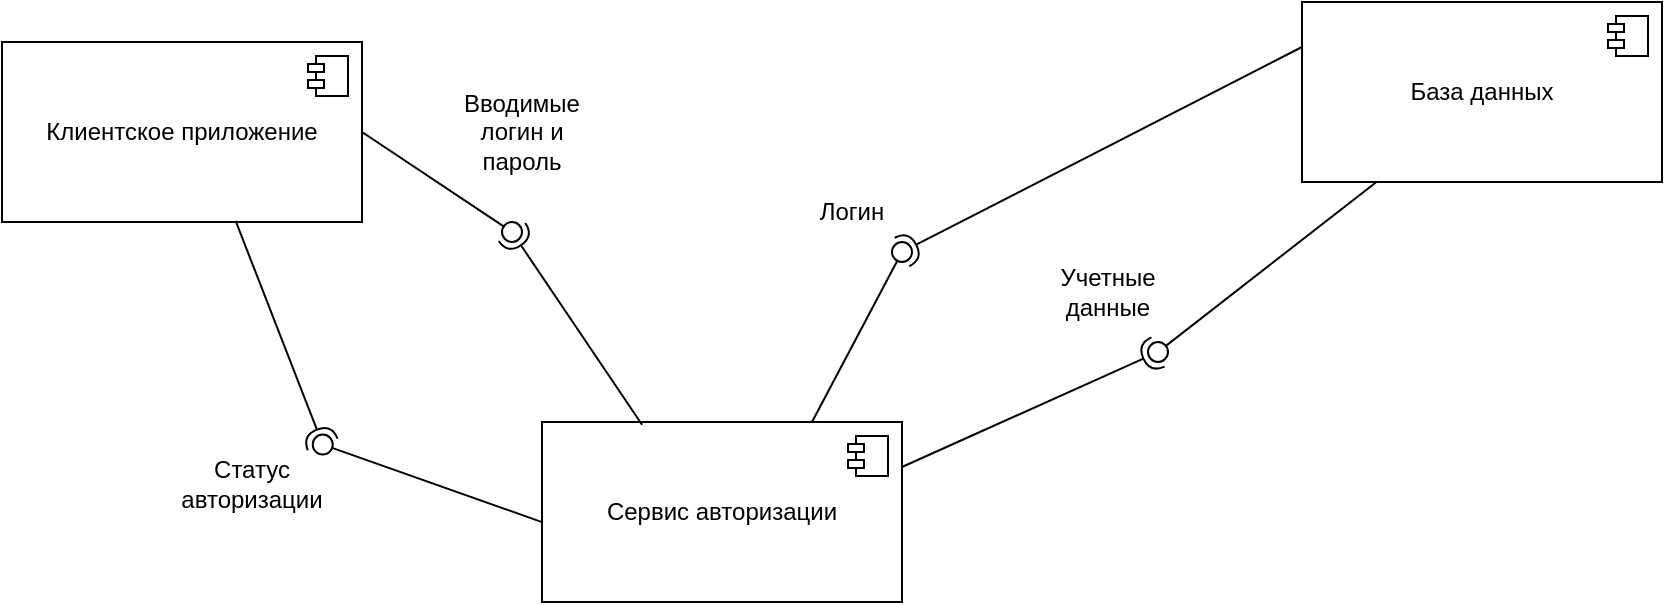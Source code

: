 <mxfile version="22.1.2" type="device">
  <diagram name="Страница — 1" id="00R3lIN3bO4PS_L97c3q">
    <mxGraphModel dx="1873" dy="523" grid="1" gridSize="10" guides="1" tooltips="1" connect="1" arrows="1" fold="1" page="1" pageScale="1" pageWidth="827" pageHeight="1169" math="0" shadow="0">
      <root>
        <mxCell id="0" />
        <mxCell id="1" parent="0" />
        <mxCell id="8vSoMtomyJ-KpTdp_CqP-94" value="Клиентское приложение" style="html=1;dropTarget=0;whiteSpace=wrap;" vertex="1" parent="1">
          <mxGeometry x="-160" y="210" width="180" height="90" as="geometry" />
        </mxCell>
        <mxCell id="8vSoMtomyJ-KpTdp_CqP-95" value="" style="shape=module;jettyWidth=8;jettyHeight=4;" vertex="1" parent="8vSoMtomyJ-KpTdp_CqP-94">
          <mxGeometry x="1" width="20" height="20" relative="1" as="geometry">
            <mxPoint x="-27" y="7" as="offset" />
          </mxGeometry>
        </mxCell>
        <mxCell id="8vSoMtomyJ-KpTdp_CqP-96" value="Сервис авторизации" style="html=1;dropTarget=0;whiteSpace=wrap;" vertex="1" parent="1">
          <mxGeometry x="110" y="400" width="180" height="90" as="geometry" />
        </mxCell>
        <mxCell id="8vSoMtomyJ-KpTdp_CqP-97" value="" style="shape=module;jettyWidth=8;jettyHeight=4;" vertex="1" parent="8vSoMtomyJ-KpTdp_CqP-96">
          <mxGeometry x="1" width="20" height="20" relative="1" as="geometry">
            <mxPoint x="-27" y="7" as="offset" />
          </mxGeometry>
        </mxCell>
        <mxCell id="8vSoMtomyJ-KpTdp_CqP-98" value="База данных" style="html=1;dropTarget=0;whiteSpace=wrap;" vertex="1" parent="1">
          <mxGeometry x="490" y="190" width="180" height="90" as="geometry" />
        </mxCell>
        <mxCell id="8vSoMtomyJ-KpTdp_CqP-99" value="" style="shape=module;jettyWidth=8;jettyHeight=4;" vertex="1" parent="8vSoMtomyJ-KpTdp_CqP-98">
          <mxGeometry x="1" width="20" height="20" relative="1" as="geometry">
            <mxPoint x="-27" y="7" as="offset" />
          </mxGeometry>
        </mxCell>
        <mxCell id="8vSoMtomyJ-KpTdp_CqP-102" value="" style="rounded=0;orthogonalLoop=1;jettySize=auto;html=1;endArrow=halfCircle;endFill=0;endSize=6;strokeWidth=1;sketch=0;exitX=0.278;exitY=0.015;exitDx=0;exitDy=0;exitPerimeter=0;" edge="1" target="8vSoMtomyJ-KpTdp_CqP-104" parent="1" source="8vSoMtomyJ-KpTdp_CqP-96">
          <mxGeometry relative="1" as="geometry">
            <mxPoint x="250" y="335" as="sourcePoint" />
          </mxGeometry>
        </mxCell>
        <mxCell id="8vSoMtomyJ-KpTdp_CqP-103" value="" style="rounded=0;orthogonalLoop=1;jettySize=auto;html=1;endArrow=oval;endFill=0;sketch=0;sourcePerimeterSpacing=0;targetPerimeterSpacing=0;endSize=10;exitX=1;exitY=0.5;exitDx=0;exitDy=0;" edge="1" target="8vSoMtomyJ-KpTdp_CqP-104" parent="1" source="8vSoMtomyJ-KpTdp_CqP-94">
          <mxGeometry relative="1" as="geometry">
            <mxPoint x="210" y="335" as="sourcePoint" />
          </mxGeometry>
        </mxCell>
        <mxCell id="8vSoMtomyJ-KpTdp_CqP-104" value="" style="ellipse;whiteSpace=wrap;html=1;align=center;aspect=fixed;fillColor=none;strokeColor=none;resizable=0;perimeter=centerPerimeter;rotatable=0;allowArrows=0;points=[];outlineConnect=1;" vertex="1" parent="1">
          <mxGeometry x="90" y="300" width="10" height="10" as="geometry" />
        </mxCell>
        <mxCell id="8vSoMtomyJ-KpTdp_CqP-106" value="Вводимые логин и пароль" style="text;html=1;strokeColor=none;fillColor=none;align=center;verticalAlign=middle;whiteSpace=wrap;rounded=0;" vertex="1" parent="1">
          <mxGeometry x="70" y="240" width="60" height="30" as="geometry" />
        </mxCell>
        <mxCell id="8vSoMtomyJ-KpTdp_CqP-107" value="" style="rounded=0;orthogonalLoop=1;jettySize=auto;html=1;endArrow=halfCircle;endFill=0;endSize=6;strokeWidth=1;sketch=0;exitX=0;exitY=0.25;exitDx=0;exitDy=0;" edge="1" target="8vSoMtomyJ-KpTdp_CqP-109" parent="1" source="8vSoMtomyJ-KpTdp_CqP-98">
          <mxGeometry relative="1" as="geometry">
            <mxPoint x="310" y="315" as="sourcePoint" />
          </mxGeometry>
        </mxCell>
        <mxCell id="8vSoMtomyJ-KpTdp_CqP-108" value="" style="rounded=0;orthogonalLoop=1;jettySize=auto;html=1;endArrow=oval;endFill=0;sketch=0;sourcePerimeterSpacing=0;targetPerimeterSpacing=0;endSize=10;exitX=0.75;exitY=0;exitDx=0;exitDy=0;" edge="1" target="8vSoMtomyJ-KpTdp_CqP-109" parent="1" source="8vSoMtomyJ-KpTdp_CqP-96">
          <mxGeometry relative="1" as="geometry">
            <mxPoint x="270" y="315" as="sourcePoint" />
          </mxGeometry>
        </mxCell>
        <mxCell id="8vSoMtomyJ-KpTdp_CqP-109" value="" style="ellipse;whiteSpace=wrap;html=1;align=center;aspect=fixed;fillColor=none;strokeColor=none;resizable=0;perimeter=centerPerimeter;rotatable=0;allowArrows=0;points=[];outlineConnect=1;" vertex="1" parent="1">
          <mxGeometry x="285" y="310" width="10" height="10" as="geometry" />
        </mxCell>
        <mxCell id="8vSoMtomyJ-KpTdp_CqP-110" value="Логин" style="text;html=1;strokeColor=none;fillColor=none;align=center;verticalAlign=middle;whiteSpace=wrap;rounded=0;" vertex="1" parent="1">
          <mxGeometry x="235" y="280" width="60" height="30" as="geometry" />
        </mxCell>
        <mxCell id="8vSoMtomyJ-KpTdp_CqP-111" value="" style="rounded=0;orthogonalLoop=1;jettySize=auto;html=1;endArrow=halfCircle;endFill=0;endSize=6;strokeWidth=1;sketch=0;exitX=1;exitY=0.25;exitDx=0;exitDy=0;" edge="1" target="8vSoMtomyJ-KpTdp_CqP-113" parent="1" source="8vSoMtomyJ-KpTdp_CqP-96">
          <mxGeometry relative="1" as="geometry">
            <mxPoint x="390.0" y="475.83" as="sourcePoint" />
          </mxGeometry>
        </mxCell>
        <mxCell id="8vSoMtomyJ-KpTdp_CqP-112" value="" style="rounded=0;orthogonalLoop=1;jettySize=auto;html=1;endArrow=oval;endFill=0;sketch=0;sourcePerimeterSpacing=0;targetPerimeterSpacing=0;endSize=10;exitX=0.206;exitY=1.001;exitDx=0;exitDy=0;exitPerimeter=0;" edge="1" target="8vSoMtomyJ-KpTdp_CqP-113" parent="1" source="8vSoMtomyJ-KpTdp_CqP-98">
          <mxGeometry relative="1" as="geometry">
            <mxPoint x="634.1" y="330" as="sourcePoint" />
          </mxGeometry>
        </mxCell>
        <mxCell id="8vSoMtomyJ-KpTdp_CqP-113" value="" style="ellipse;whiteSpace=wrap;html=1;align=center;aspect=fixed;fillColor=none;strokeColor=none;resizable=0;perimeter=centerPerimeter;rotatable=0;allowArrows=0;points=[];outlineConnect=1;" vertex="1" parent="1">
          <mxGeometry x="413" y="360" width="10" height="10" as="geometry" />
        </mxCell>
        <mxCell id="8vSoMtomyJ-KpTdp_CqP-114" value="Учетные данные" style="text;html=1;strokeColor=none;fillColor=none;align=center;verticalAlign=middle;whiteSpace=wrap;rounded=0;" vertex="1" parent="1">
          <mxGeometry x="363" y="320" width="60" height="30" as="geometry" />
        </mxCell>
        <mxCell id="8vSoMtomyJ-KpTdp_CqP-115" value="" style="rounded=0;orthogonalLoop=1;jettySize=auto;html=1;endArrow=halfCircle;endFill=0;endSize=6;strokeWidth=1;sketch=0;exitX=0.649;exitY=0.994;exitDx=0;exitDy=0;exitPerimeter=0;" edge="1" target="8vSoMtomyJ-KpTdp_CqP-117" parent="1" source="8vSoMtomyJ-KpTdp_CqP-94">
          <mxGeometry relative="1" as="geometry">
            <mxPoint x="-44.64" y="346.26" as="sourcePoint" />
          </mxGeometry>
        </mxCell>
        <mxCell id="8vSoMtomyJ-KpTdp_CqP-116" value="" style="rounded=0;orthogonalLoop=1;jettySize=auto;html=1;endArrow=oval;endFill=0;sketch=0;sourcePerimeterSpacing=0;targetPerimeterSpacing=0;endSize=10;exitX=0;exitY=0.556;exitDx=0;exitDy=0;exitPerimeter=0;" edge="1" target="8vSoMtomyJ-KpTdp_CqP-117" parent="1" source="8vSoMtomyJ-KpTdp_CqP-96">
          <mxGeometry relative="1" as="geometry">
            <mxPoint x="90.0" y="490.0" as="sourcePoint" />
          </mxGeometry>
        </mxCell>
        <mxCell id="8vSoMtomyJ-KpTdp_CqP-117" value="" style="ellipse;whiteSpace=wrap;html=1;align=center;aspect=fixed;fillColor=none;strokeColor=none;resizable=0;perimeter=centerPerimeter;rotatable=0;allowArrows=0;points=[];outlineConnect=1;" vertex="1" parent="1">
          <mxGeometry x="-4.64" y="406.26" width="10" height="10" as="geometry" />
        </mxCell>
        <mxCell id="8vSoMtomyJ-KpTdp_CqP-118" value="Статус авторизации" style="text;html=1;strokeColor=none;fillColor=none;align=center;verticalAlign=middle;whiteSpace=wrap;rounded=0;" vertex="1" parent="1">
          <mxGeometry x="-64.64" y="416.26" width="60" height="30" as="geometry" />
        </mxCell>
      </root>
    </mxGraphModel>
  </diagram>
</mxfile>
